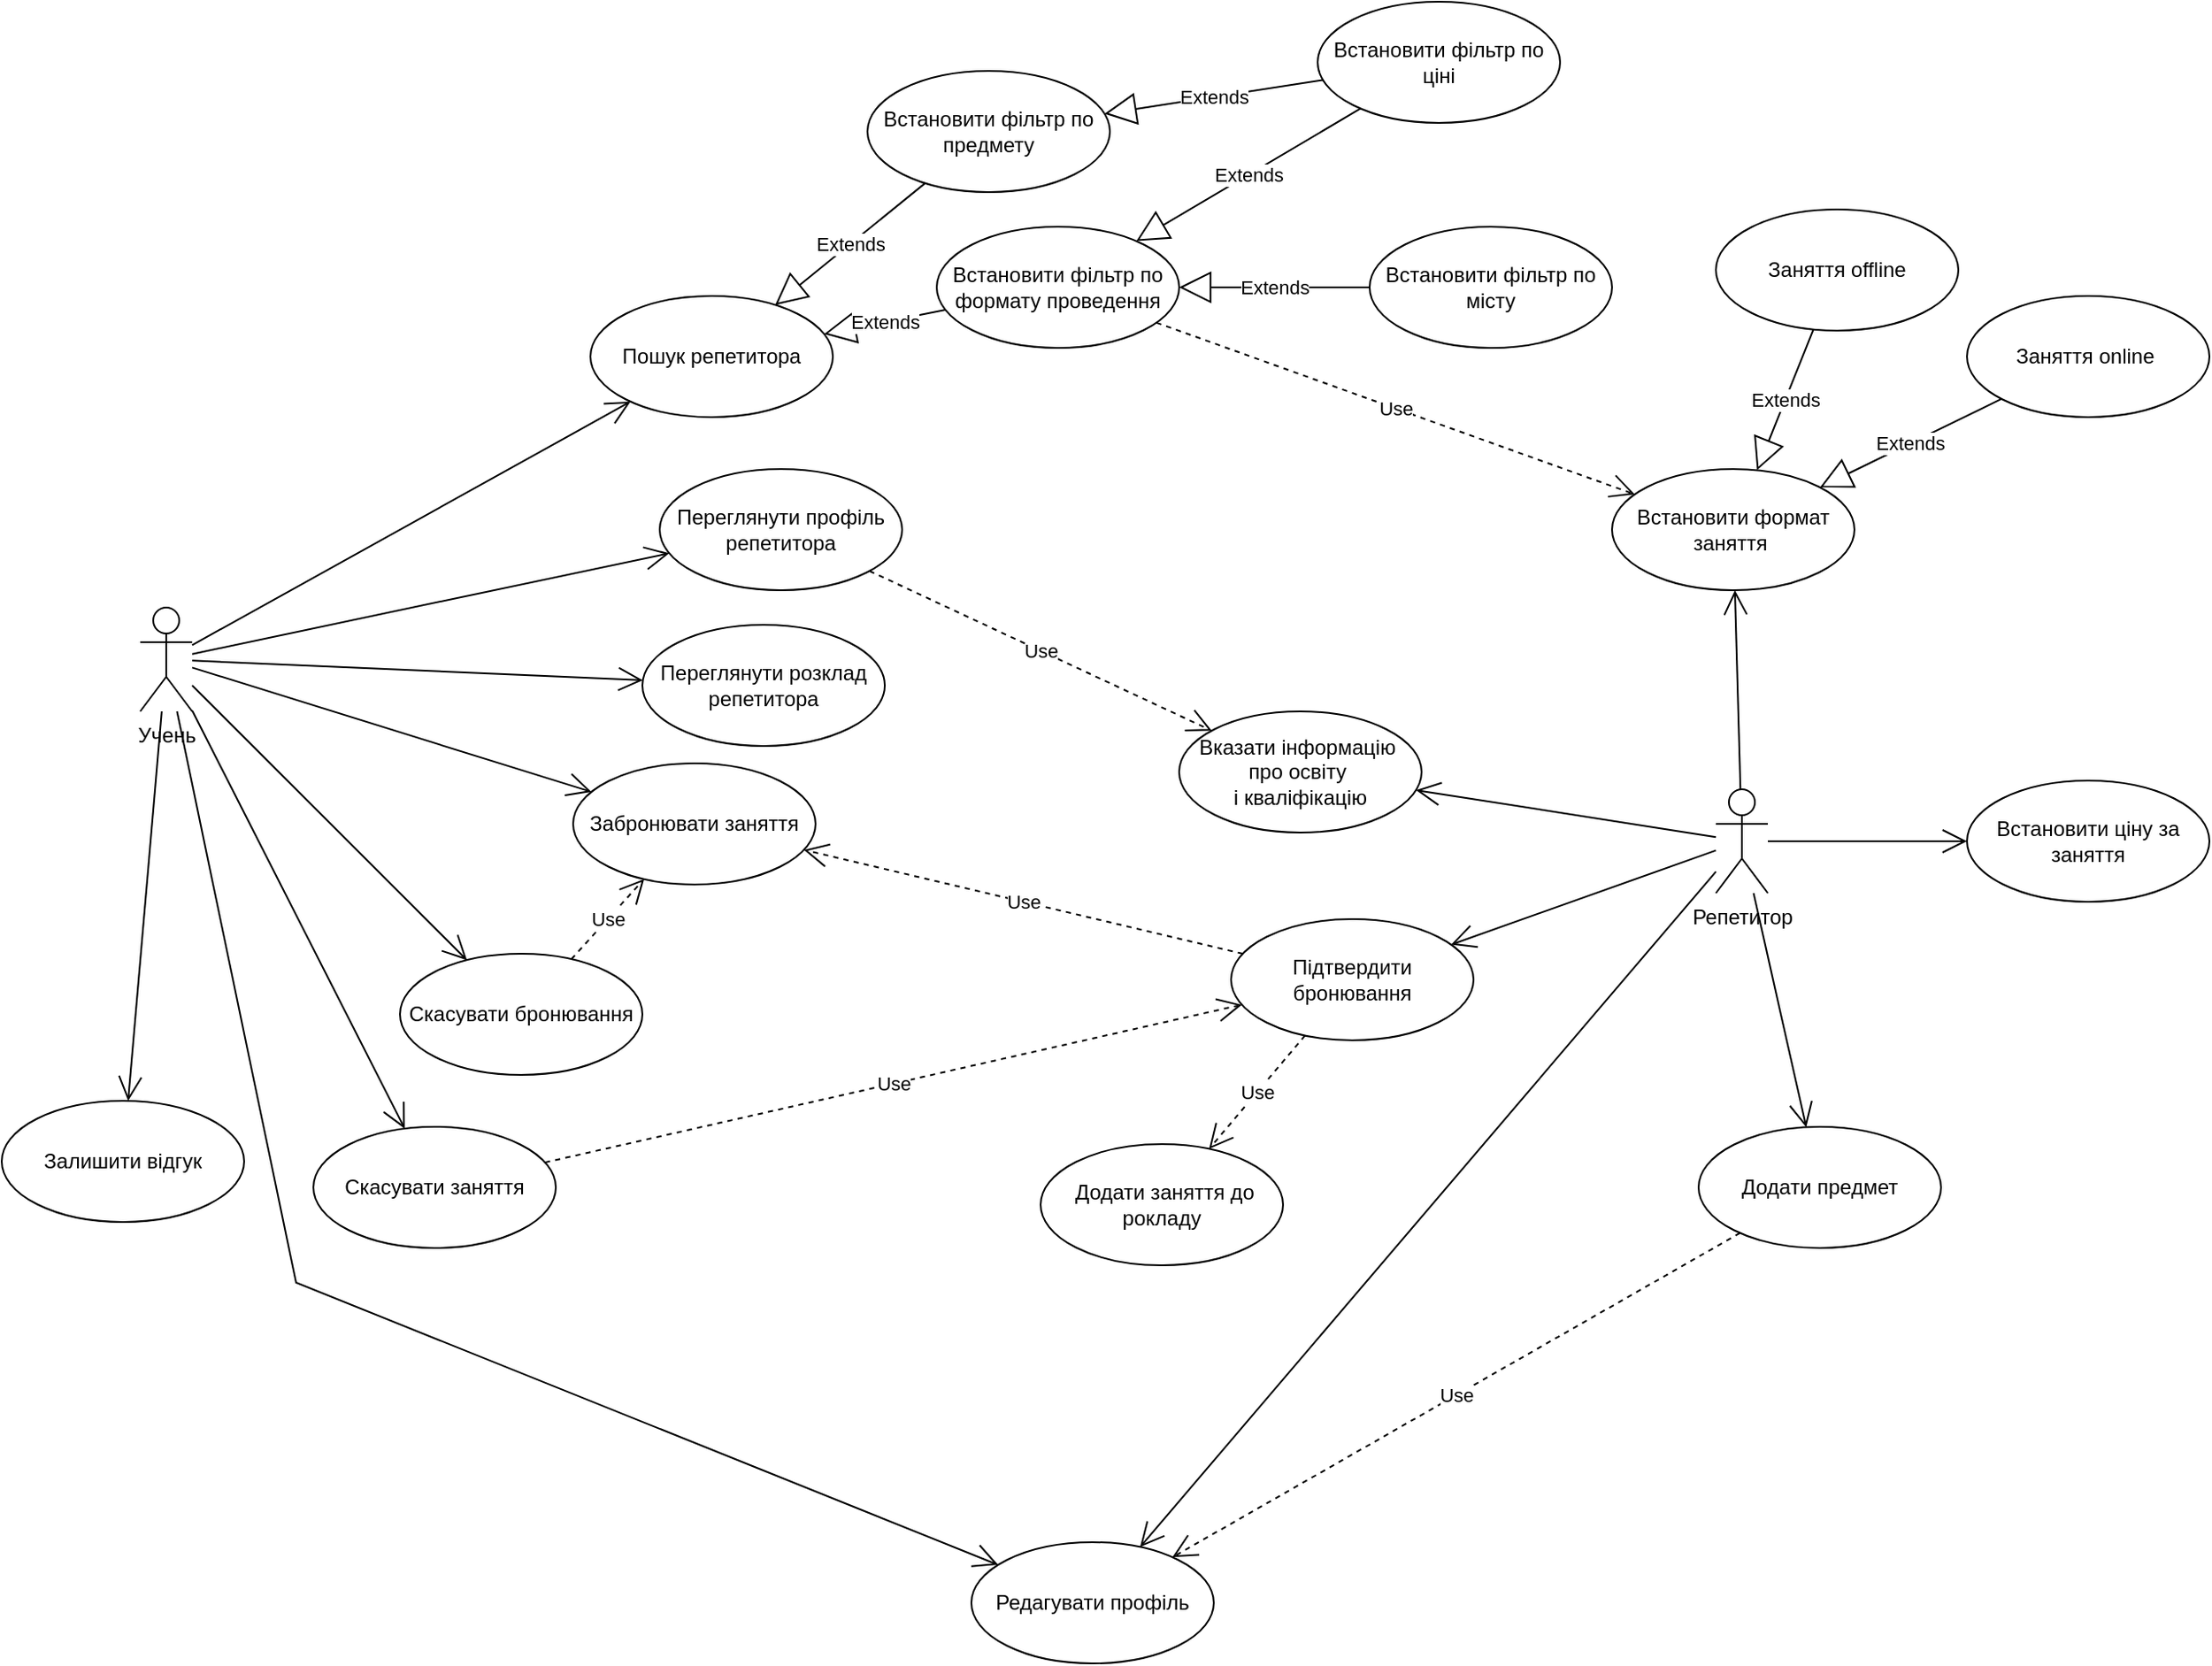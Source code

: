 <mxfile version="28.2.5">
  <diagram name="Page-1" id="rcnlBQO7Jf26NRboH2IG">
    <mxGraphModel dx="1816" dy="2135" grid="1" gridSize="10" guides="1" tooltips="1" connect="1" arrows="1" fold="1" page="1" pageScale="1" pageWidth="850" pageHeight="1100" math="0" shadow="0">
      <root>
        <mxCell id="0" />
        <mxCell id="1" parent="0" />
        <mxCell id="8B4oB40xsuTlf0uBAs5t-1" value="Репетитор" style="shape=umlActor;verticalLabelPosition=bottom;verticalAlign=top;html=1;outlineConnect=0;" parent="1" vertex="1">
          <mxGeometry x="990" y="335" width="30" height="60" as="geometry" />
        </mxCell>
        <mxCell id="8B4oB40xsuTlf0uBAs5t-2" value="Учень" style="shape=umlActor;verticalLabelPosition=bottom;verticalAlign=top;html=1;outlineConnect=0;" parent="1" vertex="1">
          <mxGeometry x="80" y="230" width="30" height="60" as="geometry" />
        </mxCell>
        <mxCell id="8B4oB40xsuTlf0uBAs5t-3" value="Пошук репетитора" style="ellipse;whiteSpace=wrap;html=1;" parent="1" vertex="1">
          <mxGeometry x="340" y="50" width="140" height="70" as="geometry" />
        </mxCell>
        <mxCell id="8B4oB40xsuTlf0uBAs5t-4" value="Переглянути розклад репетитора" style="ellipse;whiteSpace=wrap;html=1;" parent="1" vertex="1">
          <mxGeometry x="370" y="240" width="140" height="70" as="geometry" />
        </mxCell>
        <mxCell id="8B4oB40xsuTlf0uBAs5t-5" value="Переглянути профіль репетитора" style="ellipse;whiteSpace=wrap;html=1;" parent="1" vertex="1">
          <mxGeometry x="380" y="150" width="140" height="70" as="geometry" />
        </mxCell>
        <mxCell id="8B4oB40xsuTlf0uBAs5t-6" value="Залишити відгук" style="ellipse;whiteSpace=wrap;html=1;" parent="1" vertex="1">
          <mxGeometry y="515" width="140" height="70" as="geometry" />
        </mxCell>
        <mxCell id="8B4oB40xsuTlf0uBAs5t-7" value="Встановити формат заняття&amp;nbsp;" style="ellipse;whiteSpace=wrap;html=1;" parent="1" vertex="1">
          <mxGeometry x="930" y="150" width="140" height="70" as="geometry" />
        </mxCell>
        <mxCell id="8B4oB40xsuTlf0uBAs5t-8" value="Забронювати заняття" style="ellipse;whiteSpace=wrap;html=1;" parent="1" vertex="1">
          <mxGeometry x="330" y="320" width="140" height="70" as="geometry" />
        </mxCell>
        <mxCell id="8B4oB40xsuTlf0uBAs5t-11" value="" style="endArrow=open;endFill=1;endSize=12;html=1;rounded=0;" parent="1" source="8B4oB40xsuTlf0uBAs5t-2" target="8B4oB40xsuTlf0uBAs5t-8" edge="1">
          <mxGeometry width="160" relative="1" as="geometry">
            <mxPoint x="380" y="230" as="sourcePoint" />
            <mxPoint x="540" y="230" as="targetPoint" />
          </mxGeometry>
        </mxCell>
        <mxCell id="8B4oB40xsuTlf0uBAs5t-12" value="" style="endArrow=open;endFill=1;endSize=12;html=1;rounded=0;" parent="1" source="8B4oB40xsuTlf0uBAs5t-2" target="8B4oB40xsuTlf0uBAs5t-4" edge="1">
          <mxGeometry width="160" relative="1" as="geometry">
            <mxPoint x="380" y="230" as="sourcePoint" />
            <mxPoint x="540" y="230" as="targetPoint" />
          </mxGeometry>
        </mxCell>
        <mxCell id="8B4oB40xsuTlf0uBAs5t-13" value="" style="endArrow=open;endFill=1;endSize=12;html=1;rounded=0;" parent="1" source="8B4oB40xsuTlf0uBAs5t-2" target="8B4oB40xsuTlf0uBAs5t-5" edge="1">
          <mxGeometry width="160" relative="1" as="geometry">
            <mxPoint x="380" y="230" as="sourcePoint" />
            <mxPoint x="540" y="230" as="targetPoint" />
          </mxGeometry>
        </mxCell>
        <mxCell id="8B4oB40xsuTlf0uBAs5t-14" value="" style="endArrow=open;endFill=1;endSize=12;html=1;rounded=0;" parent="1" source="8B4oB40xsuTlf0uBAs5t-2" target="8B4oB40xsuTlf0uBAs5t-6" edge="1">
          <mxGeometry width="160" relative="1" as="geometry">
            <mxPoint x="380" y="230" as="sourcePoint" />
            <mxPoint x="540" y="230" as="targetPoint" />
          </mxGeometry>
        </mxCell>
        <mxCell id="8B4oB40xsuTlf0uBAs5t-15" value="" style="endArrow=open;endFill=1;endSize=12;html=1;rounded=0;" parent="1" source="8B4oB40xsuTlf0uBAs5t-2" target="8B4oB40xsuTlf0uBAs5t-3" edge="1">
          <mxGeometry width="160" relative="1" as="geometry">
            <mxPoint x="380" y="230" as="sourcePoint" />
            <mxPoint x="540" y="230" as="targetPoint" />
          </mxGeometry>
        </mxCell>
        <mxCell id="8B4oB40xsuTlf0uBAs5t-16" value="Встановити фільтр по предмету" style="ellipse;whiteSpace=wrap;html=1;" parent="1" vertex="1">
          <mxGeometry x="500" y="-80" width="140" height="70" as="geometry" />
        </mxCell>
        <mxCell id="8B4oB40xsuTlf0uBAs5t-17" value="Заняття offline" style="ellipse;whiteSpace=wrap;html=1;" parent="1" vertex="1">
          <mxGeometry x="990" width="140" height="70" as="geometry" />
        </mxCell>
        <mxCell id="8B4oB40xsuTlf0uBAs5t-18" value="Заняття online&amp;nbsp;" style="ellipse;whiteSpace=wrap;html=1;" parent="1" vertex="1">
          <mxGeometry x="1135" y="50" width="140" height="70" as="geometry" />
        </mxCell>
        <mxCell id="8B4oB40xsuTlf0uBAs5t-20" value="Вказати інформацію&amp;nbsp;&lt;div&gt;про освіту&amp;nbsp;&lt;/div&gt;&lt;div&gt;і кваліфікацію&lt;/div&gt;" style="ellipse;whiteSpace=wrap;html=1;" parent="1" vertex="1">
          <mxGeometry x="680" y="290" width="140" height="70" as="geometry" />
        </mxCell>
        <mxCell id="8B4oB40xsuTlf0uBAs5t-21" value="Встановити ціну за заняття" style="ellipse;whiteSpace=wrap;html=1;" parent="1" vertex="1">
          <mxGeometry x="1135" y="330" width="140" height="70" as="geometry" />
        </mxCell>
        <mxCell id="8B4oB40xsuTlf0uBAs5t-22" value="Підтвердити бронювання" style="ellipse;whiteSpace=wrap;html=1;" parent="1" vertex="1">
          <mxGeometry x="710" y="410" width="140" height="70" as="geometry" />
        </mxCell>
        <mxCell id="8B4oB40xsuTlf0uBAs5t-24" value="&amp;nbsp;Додати заняття до рокладу" style="ellipse;whiteSpace=wrap;html=1;" parent="1" vertex="1">
          <mxGeometry x="600" y="540" width="140" height="70" as="geometry" />
        </mxCell>
        <mxCell id="8B4oB40xsuTlf0uBAs5t-26" value="" style="endArrow=open;endFill=1;endSize=12;html=1;rounded=0;" parent="1" source="8B4oB40xsuTlf0uBAs5t-1" target="8B4oB40xsuTlf0uBAs5t-7" edge="1">
          <mxGeometry width="160" relative="1" as="geometry">
            <mxPoint x="970" y="300.26" as="sourcePoint" />
            <mxPoint x="1197" y="447.26" as="targetPoint" />
          </mxGeometry>
        </mxCell>
        <mxCell id="8B4oB40xsuTlf0uBAs5t-27" value="" style="endArrow=open;endFill=1;endSize=12;html=1;rounded=0;" parent="1" source="8B4oB40xsuTlf0uBAs5t-1" target="8B4oB40xsuTlf0uBAs5t-20" edge="1">
          <mxGeometry width="160" relative="1" as="geometry">
            <mxPoint x="60" y="682" as="sourcePoint" />
            <mxPoint x="172" y="668" as="targetPoint" />
          </mxGeometry>
        </mxCell>
        <mxCell id="8B4oB40xsuTlf0uBAs5t-28" value="" style="endArrow=open;endFill=1;endSize=12;html=1;rounded=0;" parent="1" source="8B4oB40xsuTlf0uBAs5t-1" target="8B4oB40xsuTlf0uBAs5t-21" edge="1">
          <mxGeometry width="160" relative="1" as="geometry">
            <mxPoint x="1000" y="524" as="sourcePoint" />
            <mxPoint x="1112" y="510" as="targetPoint" />
          </mxGeometry>
        </mxCell>
        <mxCell id="8B4oB40xsuTlf0uBAs5t-29" value="" style="endArrow=open;endFill=1;endSize=12;html=1;rounded=0;" parent="1" source="8B4oB40xsuTlf0uBAs5t-1" target="8B4oB40xsuTlf0uBAs5t-22" edge="1">
          <mxGeometry width="160" relative="1" as="geometry">
            <mxPoint x="990" y="602" as="sourcePoint" />
            <mxPoint x="1102" y="588" as="targetPoint" />
          </mxGeometry>
        </mxCell>
        <mxCell id="8B4oB40xsuTlf0uBAs5t-30" value="Extends" style="endArrow=block;endSize=16;endFill=0;html=1;rounded=0;" parent="1" source="8B4oB40xsuTlf0uBAs5t-17" target="8B4oB40xsuTlf0uBAs5t-7" edge="1">
          <mxGeometry width="160" relative="1" as="geometry">
            <mxPoint x="1180" y="230" as="sourcePoint" />
            <mxPoint x="1340" y="230" as="targetPoint" />
          </mxGeometry>
        </mxCell>
        <mxCell id="8B4oB40xsuTlf0uBAs5t-31" value="Extends" style="endArrow=block;endSize=16;endFill=0;html=1;rounded=0;" parent="1" source="8B4oB40xsuTlf0uBAs5t-18" target="8B4oB40xsuTlf0uBAs5t-7" edge="1">
          <mxGeometry width="160" relative="1" as="geometry">
            <mxPoint x="1180" y="230" as="sourcePoint" />
            <mxPoint x="1340" y="230" as="targetPoint" />
          </mxGeometry>
        </mxCell>
        <mxCell id="8B4oB40xsuTlf0uBAs5t-33" value="Use" style="endArrow=open;endSize=12;dashed=1;html=1;rounded=0;" parent="1" source="8B4oB40xsuTlf0uBAs5t-22" target="8B4oB40xsuTlf0uBAs5t-24" edge="1">
          <mxGeometry width="160" relative="1" as="geometry">
            <mxPoint x="1260" y="520" as="sourcePoint" />
            <mxPoint x="1420" y="520" as="targetPoint" />
          </mxGeometry>
        </mxCell>
        <mxCell id="8B4oB40xsuTlf0uBAs5t-35" value="Use" style="endArrow=open;endSize=12;dashed=1;html=1;rounded=0;" parent="1" source="8B4oB40xsuTlf0uBAs5t-5" target="8B4oB40xsuTlf0uBAs5t-20" edge="1">
          <mxGeometry width="160" relative="1" as="geometry">
            <mxPoint x="695" y="474.66" as="sourcePoint" />
            <mxPoint x="780" y="474.66" as="targetPoint" />
          </mxGeometry>
        </mxCell>
        <mxCell id="8B4oB40xsuTlf0uBAs5t-37" value="Встановити фільтр по місту" style="ellipse;whiteSpace=wrap;html=1;" parent="1" vertex="1">
          <mxGeometry x="790" y="10" width="140" height="70" as="geometry" />
        </mxCell>
        <mxCell id="8B4oB40xsuTlf0uBAs5t-38" value="Extends" style="endArrow=block;endSize=16;endFill=0;html=1;rounded=0;" parent="1" source="8B4oB40xsuTlf0uBAs5t-37" target="8B4oB40xsuTlf0uBAs5t-41" edge="1">
          <mxGeometry width="160" relative="1" as="geometry">
            <mxPoint x="630" y="200" as="sourcePoint" />
            <mxPoint x="790" y="200" as="targetPoint" />
          </mxGeometry>
        </mxCell>
        <mxCell id="8B4oB40xsuTlf0uBAs5t-39" value="Extends" style="endArrow=block;endSize=16;endFill=0;html=1;rounded=0;" parent="1" source="8B4oB40xsuTlf0uBAs5t-41" target="8B4oB40xsuTlf0uBAs5t-3" edge="1">
          <mxGeometry width="160" relative="1" as="geometry">
            <mxPoint x="780" y="200" as="sourcePoint" />
            <mxPoint x="960" y="150" as="targetPoint" />
          </mxGeometry>
        </mxCell>
        <mxCell id="8B4oB40xsuTlf0uBAs5t-40" value="Extends" style="endArrow=block;endSize=16;endFill=0;html=1;rounded=0;" parent="1" source="8B4oB40xsuTlf0uBAs5t-16" target="8B4oB40xsuTlf0uBAs5t-3" edge="1">
          <mxGeometry width="160" relative="1" as="geometry">
            <mxPoint x="390" y="230" as="sourcePoint" />
            <mxPoint x="550" y="230" as="targetPoint" />
          </mxGeometry>
        </mxCell>
        <mxCell id="8B4oB40xsuTlf0uBAs5t-41" value="Встановити фільтр по формату проведення" style="ellipse;whiteSpace=wrap;html=1;" parent="1" vertex="1">
          <mxGeometry x="540" y="10" width="140" height="70" as="geometry" />
        </mxCell>
        <mxCell id="8B4oB40xsuTlf0uBAs5t-42" value="Встановити фільтр по ціні" style="ellipse;whiteSpace=wrap;html=1;" parent="1" vertex="1">
          <mxGeometry x="760" y="-120" width="140" height="70" as="geometry" />
        </mxCell>
        <mxCell id="8B4oB40xsuTlf0uBAs5t-43" value="Extends" style="endArrow=block;endSize=16;endFill=0;html=1;rounded=0;" parent="1" source="8B4oB40xsuTlf0uBAs5t-42" target="8B4oB40xsuTlf0uBAs5t-41" edge="1">
          <mxGeometry width="160" relative="1" as="geometry">
            <mxPoint x="840" y="100" as="sourcePoint" />
            <mxPoint x="710" y="110" as="targetPoint" />
          </mxGeometry>
        </mxCell>
        <mxCell id="8B4oB40xsuTlf0uBAs5t-45" value="Extends" style="endArrow=block;endSize=16;endFill=0;html=1;rounded=0;" parent="1" source="8B4oB40xsuTlf0uBAs5t-42" target="8B4oB40xsuTlf0uBAs5t-16" edge="1">
          <mxGeometry width="160" relative="1" as="geometry">
            <mxPoint x="550" y="110" as="sourcePoint" />
            <mxPoint x="710" y="110" as="targetPoint" />
          </mxGeometry>
        </mxCell>
        <mxCell id="8B4oB40xsuTlf0uBAs5t-47" value="Use" style="endArrow=open;endSize=12;dashed=1;html=1;rounded=0;" parent="1" source="8B4oB40xsuTlf0uBAs5t-41" target="8B4oB40xsuTlf0uBAs5t-7" edge="1">
          <mxGeometry width="160" relative="1" as="geometry">
            <mxPoint x="770" y="220" as="sourcePoint" />
            <mxPoint x="930" y="220" as="targetPoint" />
          </mxGeometry>
        </mxCell>
        <mxCell id="8B4oB40xsuTlf0uBAs5t-50" value="Use" style="endArrow=open;endSize=12;dashed=1;html=1;rounded=0;" parent="1" source="8B4oB40xsuTlf0uBAs5t-22" target="8B4oB40xsuTlf0uBAs5t-8" edge="1">
          <mxGeometry width="160" relative="1" as="geometry">
            <mxPoint x="519.5" y="304.75" as="sourcePoint" />
            <mxPoint x="701.5" y="394.75" as="targetPoint" />
          </mxGeometry>
        </mxCell>
        <mxCell id="8B4oB40xsuTlf0uBAs5t-51" value="Скасувати заняття" style="ellipse;whiteSpace=wrap;html=1;" parent="1" vertex="1">
          <mxGeometry x="180" y="530" width="140" height="70" as="geometry" />
        </mxCell>
        <mxCell id="8B4oB40xsuTlf0uBAs5t-52" value="Use" style="endArrow=open;endSize=12;dashed=1;html=1;rounded=0;" parent="1" source="8B4oB40xsuTlf0uBAs5t-51" target="8B4oB40xsuTlf0uBAs5t-22" edge="1">
          <mxGeometry width="160" relative="1" as="geometry">
            <mxPoint x="672.36" y="486.14" as="sourcePoint" />
            <mxPoint x="410.36" y="460.14" as="targetPoint" />
          </mxGeometry>
        </mxCell>
        <mxCell id="8B4oB40xsuTlf0uBAs5t-53" value="" style="endArrow=open;endFill=1;endSize=12;html=1;rounded=0;" parent="1" source="8B4oB40xsuTlf0uBAs5t-2" target="8B4oB40xsuTlf0uBAs5t-51" edge="1">
          <mxGeometry width="160" relative="1" as="geometry">
            <mxPoint x="80" y="280.48" as="sourcePoint" />
            <mxPoint x="304" y="410.48" as="targetPoint" />
          </mxGeometry>
        </mxCell>
        <mxCell id="8B4oB40xsuTlf0uBAs5t-57" value="Редагувати профіль" style="ellipse;whiteSpace=wrap;html=1;" parent="1" vertex="1">
          <mxGeometry x="560" y="770" width="140" height="70" as="geometry" />
        </mxCell>
        <mxCell id="8B4oB40xsuTlf0uBAs5t-59" value="" style="endArrow=open;endFill=1;endSize=12;html=1;rounded=0;" parent="1" source="8B4oB40xsuTlf0uBAs5t-2" target="8B4oB40xsuTlf0uBAs5t-57" edge="1">
          <mxGeometry width="160" relative="1" as="geometry">
            <mxPoint x="370" y="570" as="sourcePoint" />
            <mxPoint x="370" y="790" as="targetPoint" />
            <Array as="points">
              <mxPoint x="170" y="620" />
            </Array>
          </mxGeometry>
        </mxCell>
        <mxCell id="8B4oB40xsuTlf0uBAs5t-61" value="" style="endArrow=open;endFill=1;endSize=12;html=1;rounded=0;" parent="1" source="8B4oB40xsuTlf0uBAs5t-1" target="8B4oB40xsuTlf0uBAs5t-57" edge="1">
          <mxGeometry width="160" relative="1" as="geometry">
            <mxPoint x="1052.95" y="579.67" as="sourcePoint" />
            <mxPoint x="899.95" y="634.67" as="targetPoint" />
          </mxGeometry>
        </mxCell>
        <mxCell id="8B4oB40xsuTlf0uBAs5t-66" value="Додати предмет" style="ellipse;whiteSpace=wrap;html=1;" parent="1" vertex="1">
          <mxGeometry x="980" y="530" width="140" height="70" as="geometry" />
        </mxCell>
        <mxCell id="8B4oB40xsuTlf0uBAs5t-69" value="" style="endArrow=open;endFill=1;endSize=12;html=1;rounded=0;" parent="1" source="8B4oB40xsuTlf0uBAs5t-1" target="8B4oB40xsuTlf0uBAs5t-66" edge="1">
          <mxGeometry width="160" relative="1" as="geometry">
            <mxPoint x="1083" y="420" as="sourcePoint" />
            <mxPoint x="750" y="810" as="targetPoint" />
          </mxGeometry>
        </mxCell>
        <mxCell id="8B4oB40xsuTlf0uBAs5t-70" value="Use" style="endArrow=open;endSize=12;dashed=1;html=1;rounded=0;" parent="1" source="8B4oB40xsuTlf0uBAs5t-66" target="8B4oB40xsuTlf0uBAs5t-57" edge="1">
          <mxGeometry width="160" relative="1" as="geometry">
            <mxPoint x="760.29" y="770.18" as="sourcePoint" />
            <mxPoint x="1050.29" y="756.18" as="targetPoint" />
          </mxGeometry>
        </mxCell>
        <mxCell id="8B4oB40xsuTlf0uBAs5t-71" value="Скасувати бронювання" style="ellipse;whiteSpace=wrap;html=1;" parent="1" vertex="1">
          <mxGeometry x="230" y="430" width="140" height="70" as="geometry" />
        </mxCell>
        <mxCell id="8B4oB40xsuTlf0uBAs5t-72" value="" style="endArrow=open;endFill=1;endSize=12;html=1;rounded=0;" parent="1" source="8B4oB40xsuTlf0uBAs5t-2" target="8B4oB40xsuTlf0uBAs5t-71" edge="1">
          <mxGeometry width="160" relative="1" as="geometry">
            <mxPoint x="120" y="240.44" as="sourcePoint" />
            <mxPoint x="259" y="458.44" as="targetPoint" />
          </mxGeometry>
        </mxCell>
        <mxCell id="8B4oB40xsuTlf0uBAs5t-73" value="Use" style="endArrow=open;endSize=12;dashed=1;html=1;rounded=0;" parent="1" source="8B4oB40xsuTlf0uBAs5t-71" target="8B4oB40xsuTlf0uBAs5t-8" edge="1">
          <mxGeometry width="160" relative="1" as="geometry">
            <mxPoint x="297.77" y="501.56" as="sourcePoint" />
            <mxPoint x="699.77" y="409.56" as="targetPoint" />
          </mxGeometry>
        </mxCell>
      </root>
    </mxGraphModel>
  </diagram>
</mxfile>
